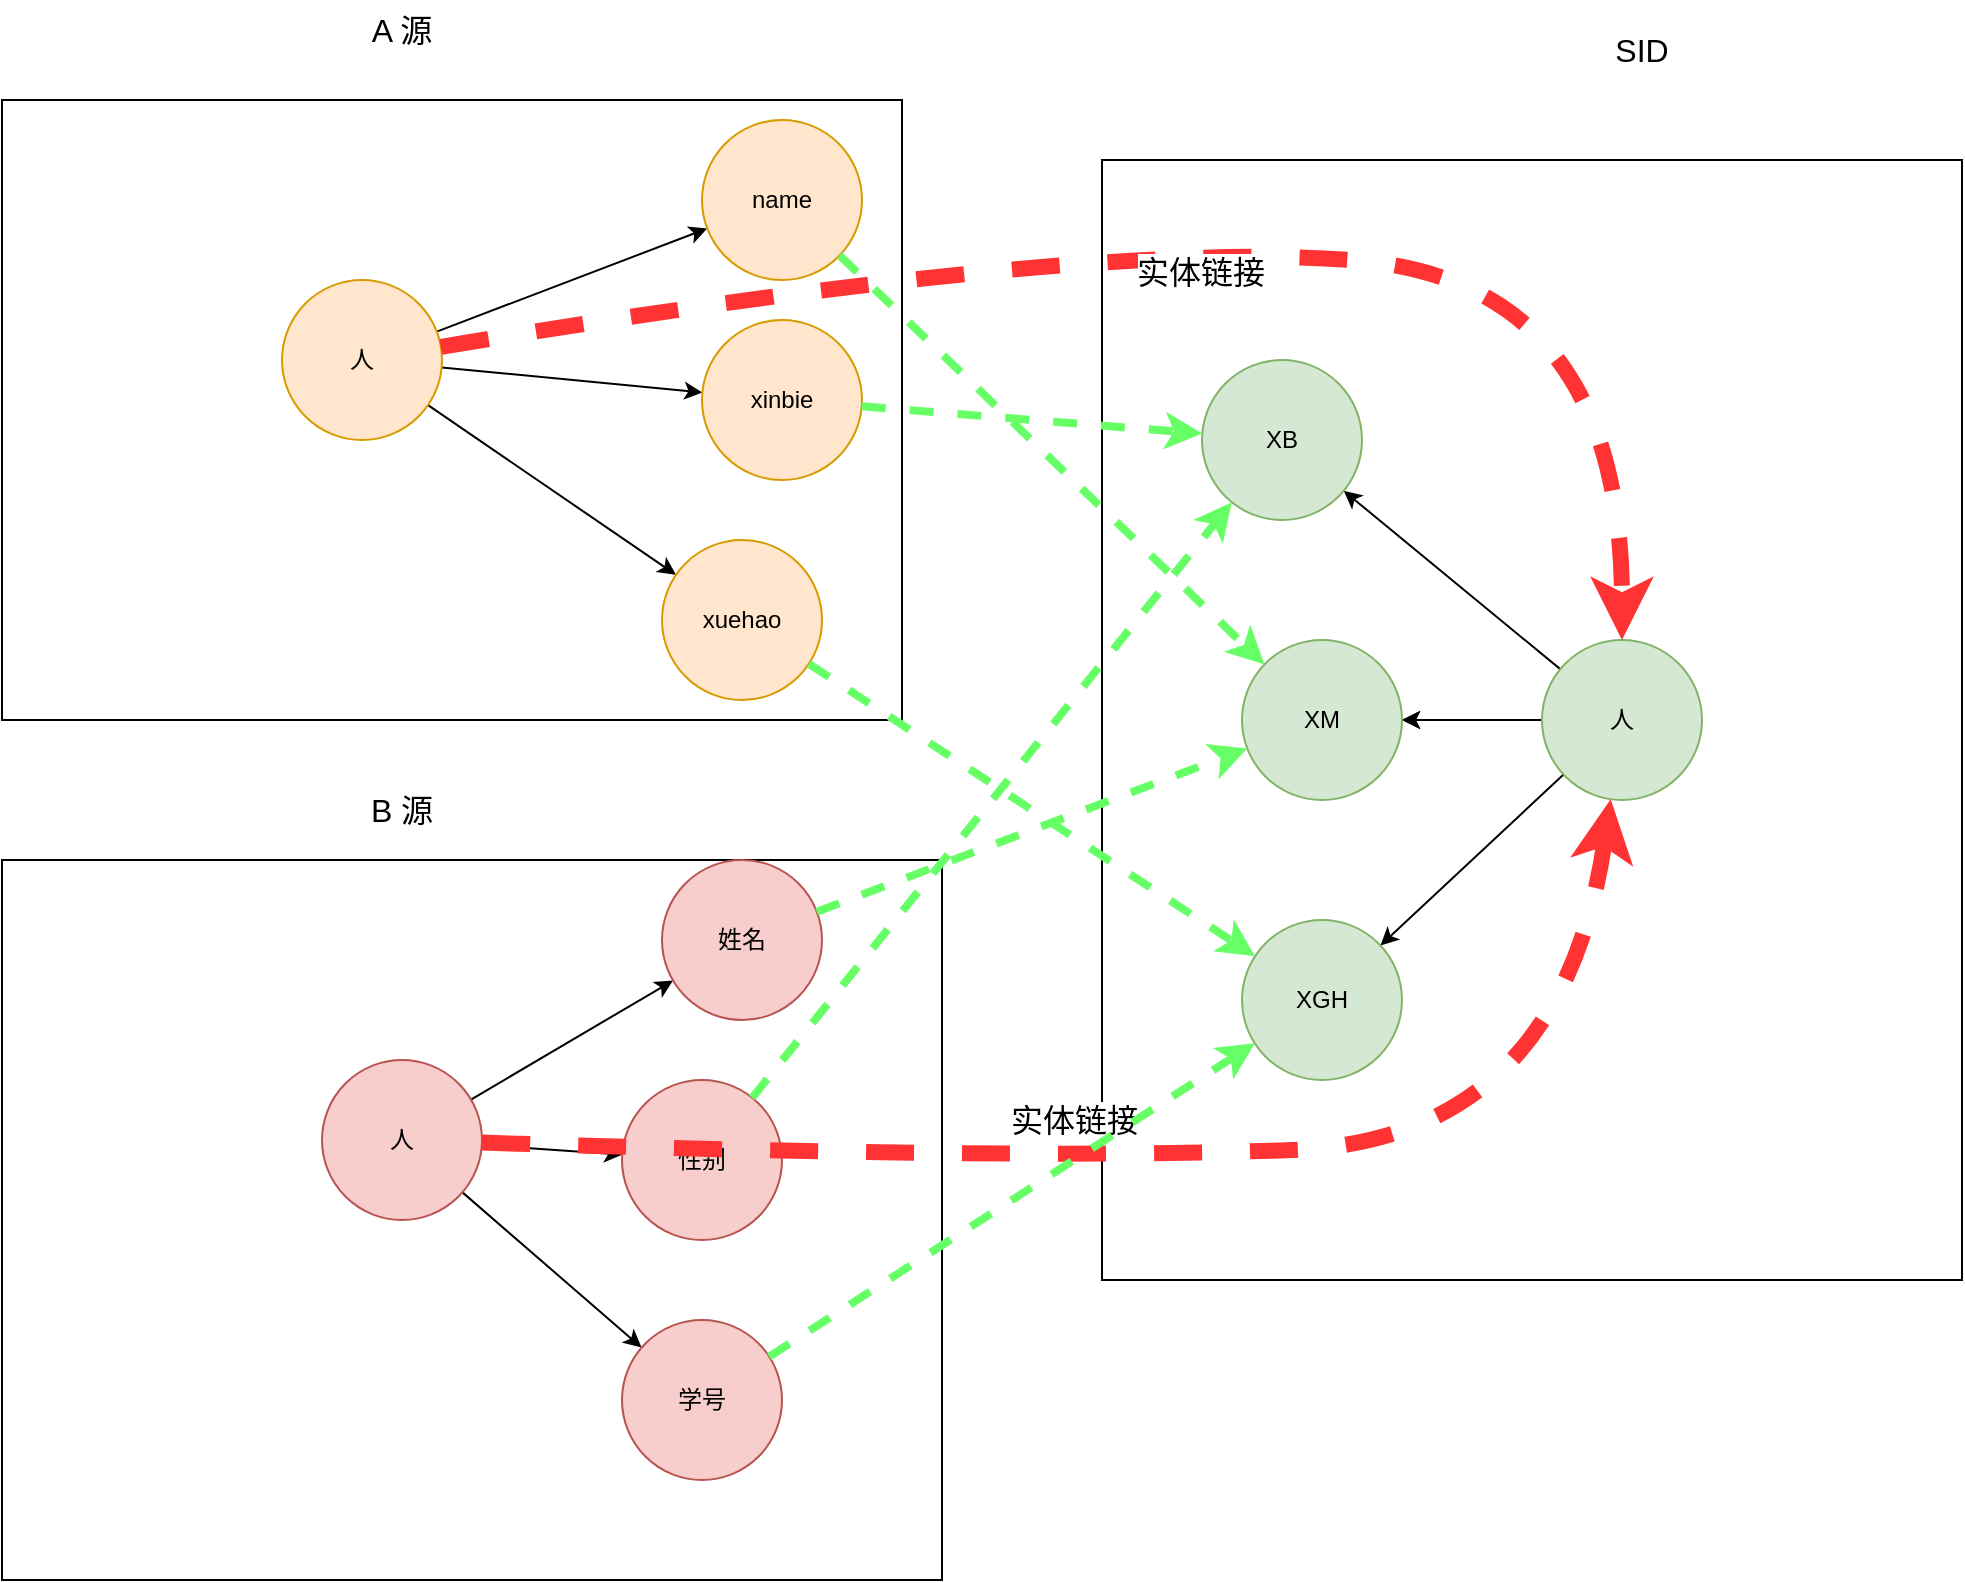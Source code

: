<mxfile version="20.1.1" type="github">
  <diagram id="TjTDhroIT3lP44HjiIO4" name="第 1 页">
    <mxGraphModel dx="1260" dy="856" grid="1" gridSize="10" guides="1" tooltips="1" connect="1" arrows="1" fold="1" page="1" pageScale="1" pageWidth="827" pageHeight="1169" math="0" shadow="0">
      <root>
        <mxCell id="0" />
        <mxCell id="1" parent="0" />
        <mxCell id="P6r-19Y9rercEipICCG8-2" value="" style="rounded=0;whiteSpace=wrap;html=1;" vertex="1" parent="1">
          <mxGeometry x="30" y="80" width="450" height="310" as="geometry" />
        </mxCell>
        <mxCell id="P6r-19Y9rercEipICCG8-18" value="" style="rounded=0;orthogonalLoop=1;jettySize=auto;html=1;" edge="1" parent="1" source="P6r-19Y9rercEipICCG8-1" target="P6r-19Y9rercEipICCG8-9">
          <mxGeometry relative="1" as="geometry" />
        </mxCell>
        <mxCell id="P6r-19Y9rercEipICCG8-20" value="" style="rounded=0;orthogonalLoop=1;jettySize=auto;html=1;" edge="1" parent="1" source="P6r-19Y9rercEipICCG8-1" target="P6r-19Y9rercEipICCG8-19">
          <mxGeometry relative="1" as="geometry" />
        </mxCell>
        <mxCell id="P6r-19Y9rercEipICCG8-22" style="rounded=0;orthogonalLoop=1;jettySize=auto;html=1;" edge="1" parent="1" source="P6r-19Y9rercEipICCG8-1" target="P6r-19Y9rercEipICCG8-21">
          <mxGeometry relative="1" as="geometry" />
        </mxCell>
        <mxCell id="P6r-19Y9rercEipICCG8-1" value="人" style="ellipse;whiteSpace=wrap;html=1;aspect=fixed;fillColor=#ffe6cc;strokeColor=#d79b00;" vertex="1" parent="1">
          <mxGeometry x="170" y="170" width="80" height="80" as="geometry" />
        </mxCell>
        <mxCell id="P6r-19Y9rercEipICCG8-3" value="&lt;font style=&quot;font-size: 16px;&quot;&gt;A 源&lt;/font&gt;" style="text;html=1;strokeColor=none;fillColor=none;align=center;verticalAlign=middle;whiteSpace=wrap;rounded=0;" vertex="1" parent="1">
          <mxGeometry x="200" y="30" width="60" height="30" as="geometry" />
        </mxCell>
        <mxCell id="P6r-19Y9rercEipICCG8-4" value="" style="rounded=0;whiteSpace=wrap;html=1;" vertex="1" parent="1">
          <mxGeometry x="30" y="460" width="470" height="360" as="geometry" />
        </mxCell>
        <mxCell id="P6r-19Y9rercEipICCG8-5" value="&lt;font style=&quot;font-size: 16px;&quot;&gt;B 源&lt;/font&gt;" style="text;html=1;strokeColor=none;fillColor=none;align=center;verticalAlign=middle;whiteSpace=wrap;rounded=0;" vertex="1" parent="1">
          <mxGeometry x="200" y="420" width="60" height="30" as="geometry" />
        </mxCell>
        <mxCell id="P6r-19Y9rercEipICCG8-6" value="" style="rounded=0;whiteSpace=wrap;html=1;" vertex="1" parent="1">
          <mxGeometry x="580" y="110" width="430" height="560" as="geometry" />
        </mxCell>
        <mxCell id="P6r-19Y9rercEipICCG8-7" value="&lt;font style=&quot;font-size: 16px;&quot;&gt;SID&lt;/font&gt;" style="text;html=1;strokeColor=none;fillColor=none;align=center;verticalAlign=middle;whiteSpace=wrap;rounded=0;" vertex="1" parent="1">
          <mxGeometry x="820" y="40" width="60" height="30" as="geometry" />
        </mxCell>
        <mxCell id="P6r-19Y9rercEipICCG8-12" value="" style="rounded=0;orthogonalLoop=1;jettySize=auto;html=1;" edge="1" parent="1" source="P6r-19Y9rercEipICCG8-8" target="P6r-19Y9rercEipICCG8-11">
          <mxGeometry relative="1" as="geometry" />
        </mxCell>
        <mxCell id="P6r-19Y9rercEipICCG8-17" value="" style="rounded=0;orthogonalLoop=1;jettySize=auto;html=1;" edge="1" parent="1" source="P6r-19Y9rercEipICCG8-8" target="P6r-19Y9rercEipICCG8-16">
          <mxGeometry relative="1" as="geometry" />
        </mxCell>
        <mxCell id="P6r-19Y9rercEipICCG8-26" value="" style="rounded=0;orthogonalLoop=1;jettySize=auto;html=1;" edge="1" parent="1" source="P6r-19Y9rercEipICCG8-8" target="P6r-19Y9rercEipICCG8-25">
          <mxGeometry relative="1" as="geometry" />
        </mxCell>
        <mxCell id="P6r-19Y9rercEipICCG8-8" value="人" style="ellipse;whiteSpace=wrap;html=1;aspect=fixed;fillColor=#f8cecc;strokeColor=#b85450;" vertex="1" parent="1">
          <mxGeometry x="190" y="560" width="80" height="80" as="geometry" />
        </mxCell>
        <mxCell id="P6r-19Y9rercEipICCG8-9" value="name" style="ellipse;whiteSpace=wrap;html=1;aspect=fixed;fillColor=#ffe6cc;strokeColor=#d79b00;" vertex="1" parent="1">
          <mxGeometry x="380" y="90" width="80" height="80" as="geometry" />
        </mxCell>
        <mxCell id="P6r-19Y9rercEipICCG8-11" value="姓名" style="ellipse;whiteSpace=wrap;html=1;aspect=fixed;fillColor=#f8cecc;strokeColor=#b85450;" vertex="1" parent="1">
          <mxGeometry x="360" y="460" width="80" height="80" as="geometry" />
        </mxCell>
        <mxCell id="P6r-19Y9rercEipICCG8-15" value="" style="rounded=0;orthogonalLoop=1;jettySize=auto;html=1;" edge="1" parent="1" source="P6r-19Y9rercEipICCG8-13" target="P6r-19Y9rercEipICCG8-14">
          <mxGeometry relative="1" as="geometry" />
        </mxCell>
        <mxCell id="P6r-19Y9rercEipICCG8-28" value="" style="rounded=0;orthogonalLoop=1;jettySize=auto;html=1;" edge="1" parent="1" source="P6r-19Y9rercEipICCG8-13" target="P6r-19Y9rercEipICCG8-27">
          <mxGeometry relative="1" as="geometry" />
        </mxCell>
        <mxCell id="P6r-19Y9rercEipICCG8-29" value="" style="rounded=0;orthogonalLoop=1;jettySize=auto;html=1;" edge="1" parent="1" source="P6r-19Y9rercEipICCG8-13" target="P6r-19Y9rercEipICCG8-14">
          <mxGeometry relative="1" as="geometry" />
        </mxCell>
        <mxCell id="P6r-19Y9rercEipICCG8-31" value="" style="rounded=0;orthogonalLoop=1;jettySize=auto;html=1;" edge="1" parent="1" source="P6r-19Y9rercEipICCG8-13" target="P6r-19Y9rercEipICCG8-30">
          <mxGeometry relative="1" as="geometry" />
        </mxCell>
        <mxCell id="P6r-19Y9rercEipICCG8-13" value="人" style="ellipse;whiteSpace=wrap;html=1;aspect=fixed;fillColor=#d5e8d4;strokeColor=#82b366;" vertex="1" parent="1">
          <mxGeometry x="800" y="350" width="80" height="80" as="geometry" />
        </mxCell>
        <mxCell id="P6r-19Y9rercEipICCG8-14" value="XM" style="ellipse;whiteSpace=wrap;html=1;aspect=fixed;fillColor=#d5e8d4;strokeColor=#82b366;" vertex="1" parent="1">
          <mxGeometry x="650" y="350" width="80" height="80" as="geometry" />
        </mxCell>
        <mxCell id="P6r-19Y9rercEipICCG8-16" value="学号" style="ellipse;whiteSpace=wrap;html=1;aspect=fixed;fillColor=#f8cecc;strokeColor=#b85450;" vertex="1" parent="1">
          <mxGeometry x="340" y="690" width="80" height="80" as="geometry" />
        </mxCell>
        <mxCell id="P6r-19Y9rercEipICCG8-19" value="xuehao" style="ellipse;whiteSpace=wrap;html=1;aspect=fixed;fillColor=#ffe6cc;strokeColor=#d79b00;" vertex="1" parent="1">
          <mxGeometry x="360" y="300" width="80" height="80" as="geometry" />
        </mxCell>
        <mxCell id="P6r-19Y9rercEipICCG8-21" value="xinbie" style="ellipse;whiteSpace=wrap;html=1;aspect=fixed;fillColor=#ffe6cc;strokeColor=#d79b00;" vertex="1" parent="1">
          <mxGeometry x="380" y="190" width="80" height="80" as="geometry" />
        </mxCell>
        <mxCell id="P6r-19Y9rercEipICCG8-25" value="性别" style="ellipse;whiteSpace=wrap;html=1;aspect=fixed;fillColor=#f8cecc;strokeColor=#b85450;" vertex="1" parent="1">
          <mxGeometry x="340" y="570" width="80" height="80" as="geometry" />
        </mxCell>
        <mxCell id="P6r-19Y9rercEipICCG8-27" value="XGH" style="ellipse;whiteSpace=wrap;html=1;aspect=fixed;fillColor=#d5e8d4;strokeColor=#82b366;" vertex="1" parent="1">
          <mxGeometry x="650" y="490" width="80" height="80" as="geometry" />
        </mxCell>
        <mxCell id="P6r-19Y9rercEipICCG8-30" value="XB" style="ellipse;whiteSpace=wrap;html=1;aspect=fixed;fillColor=#d5e8d4;strokeColor=#82b366;" vertex="1" parent="1">
          <mxGeometry x="630" y="210" width="80" height="80" as="geometry" />
        </mxCell>
        <mxCell id="P6r-19Y9rercEipICCG8-32" value="" style="endArrow=classic;html=1;fontSize=16;curved=1;strokeColor=#FF3333;dashed=1;strokeWidth=8;" edge="1" parent="1" source="P6r-19Y9rercEipICCG8-1" target="P6r-19Y9rercEipICCG8-13">
          <mxGeometry width="50" height="50" relative="1" as="geometry">
            <mxPoint x="140" y="80" as="sourcePoint" />
            <mxPoint x="190" y="30" as="targetPoint" />
            <Array as="points">
              <mxPoint x="570" y="150" />
              <mxPoint x="840" y="170" />
            </Array>
          </mxGeometry>
        </mxCell>
        <mxCell id="P6r-19Y9rercEipICCG8-40" value="实体链接" style="edgeLabel;html=1;align=center;verticalAlign=middle;resizable=0;points=[];fontSize=16;" vertex="1" connectable="0" parent="P6r-19Y9rercEipICCG8-32">
          <mxGeometry x="-0.007" y="-11" relative="1" as="geometry">
            <mxPoint as="offset" />
          </mxGeometry>
        </mxCell>
        <mxCell id="P6r-19Y9rercEipICCG8-33" value="" style="endArrow=classic;html=1;fontSize=16;curved=1;strokeColor=#FF3333;dashed=1;strokeWidth=8;" edge="1" parent="1" source="P6r-19Y9rercEipICCG8-8" target="P6r-19Y9rercEipICCG8-13">
          <mxGeometry width="50" height="50" relative="1" as="geometry">
            <mxPoint x="258.468" y="230.964" as="sourcePoint" />
            <mxPoint x="811.539" y="389.011" as="targetPoint" />
            <Array as="points">
              <mxPoint x="540" y="610" />
              <mxPoint x="810" y="600" />
            </Array>
          </mxGeometry>
        </mxCell>
        <mxCell id="P6r-19Y9rercEipICCG8-41" value="实体链接" style="edgeLabel;html=1;align=center;verticalAlign=middle;resizable=0;points=[];fontSize=16;" vertex="1" connectable="0" parent="P6r-19Y9rercEipICCG8-33">
          <mxGeometry x="-0.167" y="19" relative="1" as="geometry">
            <mxPoint as="offset" />
          </mxGeometry>
        </mxCell>
        <mxCell id="P6r-19Y9rercEipICCG8-34" value="" style="endArrow=classic;html=1;fontSize=16;strokeColor=#66FF66;dashed=1;strokeWidth=4;" edge="1" parent="1" source="P6r-19Y9rercEipICCG8-11" target="P6r-19Y9rercEipICCG8-14">
          <mxGeometry width="50" height="50" relative="1" as="geometry">
            <mxPoint x="279.922" y="612.495" as="sourcePoint" />
            <mxPoint x="821.539" y="399.011" as="targetPoint" />
          </mxGeometry>
        </mxCell>
        <mxCell id="P6r-19Y9rercEipICCG8-35" value="" style="endArrow=classic;html=1;fontSize=16;strokeColor=#66FF66;dashed=1;strokeWidth=4;rounded=1;" edge="1" parent="1" source="P6r-19Y9rercEipICCG8-16" target="P6r-19Y9rercEipICCG8-27">
          <mxGeometry width="50" height="50" relative="1" as="geometry">
            <mxPoint x="407.947" y="527.351" as="sourcePoint" />
            <mxPoint x="644.223" y="417.889" as="targetPoint" />
          </mxGeometry>
        </mxCell>
        <mxCell id="P6r-19Y9rercEipICCG8-36" value="" style="endArrow=classic;html=1;fontSize=16;strokeColor=#66FF66;dashed=1;strokeWidth=4;" edge="1" parent="1" source="P6r-19Y9rercEipICCG8-25" target="P6r-19Y9rercEipICCG8-30">
          <mxGeometry width="50" height="50" relative="1" as="geometry">
            <mxPoint x="406.473" y="523.577" as="sourcePoint" />
            <mxPoint x="643.545" y="416.463" as="targetPoint" />
          </mxGeometry>
        </mxCell>
        <mxCell id="P6r-19Y9rercEipICCG8-37" value="" style="endArrow=classic;html=1;fontSize=16;strokeColor=#66FF66;dashed=1;strokeWidth=4;" edge="1" parent="1" source="P6r-19Y9rercEipICCG8-21" target="P6r-19Y9rercEipICCG8-30">
          <mxGeometry width="50" height="50" relative="1" as="geometry">
            <mxPoint x="416.473" y="533.577" as="sourcePoint" />
            <mxPoint x="653.545" y="426.463" as="targetPoint" />
          </mxGeometry>
        </mxCell>
        <mxCell id="P6r-19Y9rercEipICCG8-38" value="" style="endArrow=classic;html=1;fontSize=16;strokeColor=#66FF66;dashed=1;strokeWidth=4;" edge="1" parent="1" source="P6r-19Y9rercEipICCG8-19" target="P6r-19Y9rercEipICCG8-27">
          <mxGeometry width="50" height="50" relative="1" as="geometry">
            <mxPoint x="426.473" y="543.577" as="sourcePoint" />
            <mxPoint x="663.545" y="436.463" as="targetPoint" />
          </mxGeometry>
        </mxCell>
        <mxCell id="P6r-19Y9rercEipICCG8-39" value="" style="endArrow=classic;html=1;fontSize=16;strokeColor=#66FF66;dashed=1;strokeWidth=4;" edge="1" parent="1" source="P6r-19Y9rercEipICCG8-9" target="P6r-19Y9rercEipICCG8-14">
          <mxGeometry width="50" height="50" relative="1" as="geometry">
            <mxPoint x="379.917" y="307.42" as="sourcePoint" />
            <mxPoint x="760.085" y="282.603" as="targetPoint" />
          </mxGeometry>
        </mxCell>
      </root>
    </mxGraphModel>
  </diagram>
</mxfile>
